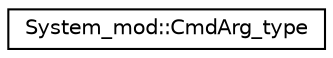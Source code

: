 digraph "Graphical Class Hierarchy"
{
 // LATEX_PDF_SIZE
  edge [fontname="Helvetica",fontsize="10",labelfontname="Helvetica",labelfontsize="10"];
  node [fontname="Helvetica",fontsize="10",shape=record];
  rankdir="LR";
  Node0 [label="System_mod::CmdArg_type",height=0.2,width=0.4,color="black", fillcolor="white", style="filled",URL="$structSystem__mod_1_1CmdArg__type.html",tooltip="The CmdArg_type class."];
}
